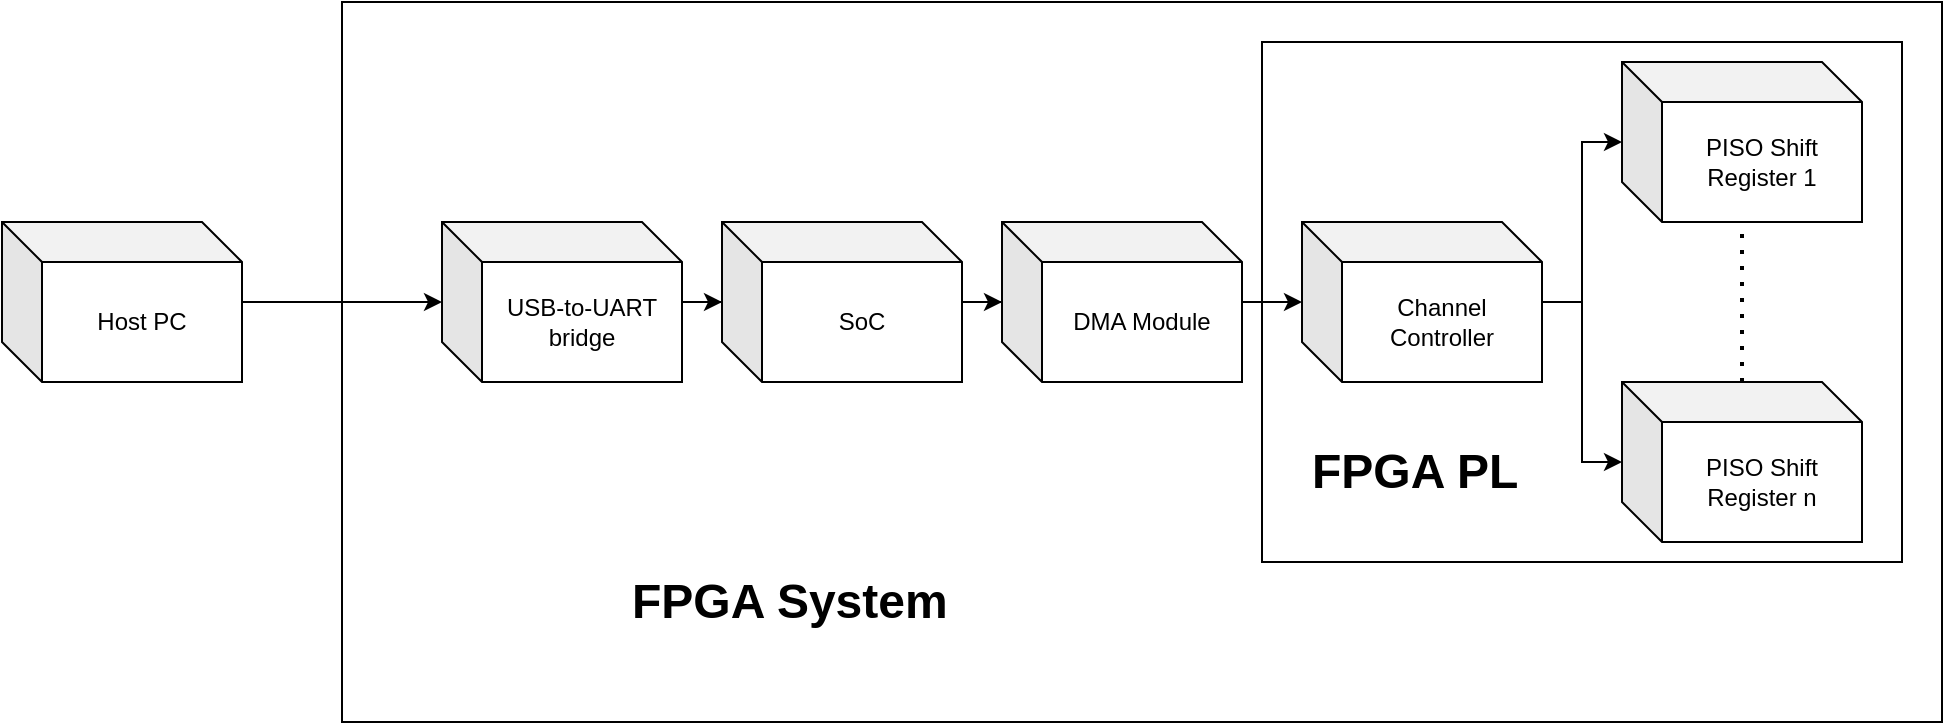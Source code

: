<mxfile version="20.8.20" type="github">
  <diagram name="Page-1" id="gKlPSkffg3R20uKBkTEJ">
    <mxGraphModel dx="2071" dy="694" grid="1" gridSize="10" guides="1" tooltips="1" connect="1" arrows="1" fold="1" page="1" pageScale="1" pageWidth="850" pageHeight="1100" math="0" shadow="0">
      <root>
        <mxCell id="0" />
        <mxCell id="1" parent="0" />
        <mxCell id="eCDFyifeUGnLUwcjGh3W-13" value="" style="rounded=0;whiteSpace=wrap;html=1;" vertex="1" parent="1">
          <mxGeometry x="40" y="160" width="800" height="360" as="geometry" />
        </mxCell>
        <mxCell id="eCDFyifeUGnLUwcjGh3W-18" value="" style="rounded=0;whiteSpace=wrap;html=1;" vertex="1" parent="1">
          <mxGeometry x="500" y="180" width="320" height="260" as="geometry" />
        </mxCell>
        <mxCell id="eCDFyifeUGnLUwcjGh3W-15" style="edgeStyle=orthogonalEdgeStyle;rounded=0;orthogonalLoop=1;jettySize=auto;html=1;" edge="1" parent="1" source="eCDFyifeUGnLUwcjGh3W-1" target="eCDFyifeUGnLUwcjGh3W-2">
          <mxGeometry relative="1" as="geometry" />
        </mxCell>
        <mxCell id="eCDFyifeUGnLUwcjGh3W-1" value="USB-to-UART bridge" style="shape=cube;whiteSpace=wrap;html=1;boundedLbl=1;backgroundOutline=1;darkOpacity=0.05;darkOpacity2=0.1;" vertex="1" parent="1">
          <mxGeometry x="90" y="270" width="120" height="80" as="geometry" />
        </mxCell>
        <mxCell id="eCDFyifeUGnLUwcjGh3W-16" style="edgeStyle=orthogonalEdgeStyle;rounded=0;orthogonalLoop=1;jettySize=auto;html=1;" edge="1" parent="1" source="eCDFyifeUGnLUwcjGh3W-2" target="eCDFyifeUGnLUwcjGh3W-3">
          <mxGeometry relative="1" as="geometry" />
        </mxCell>
        <mxCell id="eCDFyifeUGnLUwcjGh3W-2" value="SoC" style="shape=cube;whiteSpace=wrap;html=1;boundedLbl=1;backgroundOutline=1;darkOpacity=0.05;darkOpacity2=0.1;" vertex="1" parent="1">
          <mxGeometry x="230" y="270" width="120" height="80" as="geometry" />
        </mxCell>
        <mxCell id="eCDFyifeUGnLUwcjGh3W-17" style="edgeStyle=orthogonalEdgeStyle;rounded=0;orthogonalLoop=1;jettySize=auto;html=1;" edge="1" parent="1" source="eCDFyifeUGnLUwcjGh3W-3" target="eCDFyifeUGnLUwcjGh3W-4">
          <mxGeometry relative="1" as="geometry" />
        </mxCell>
        <mxCell id="eCDFyifeUGnLUwcjGh3W-3" value="DMA Module" style="shape=cube;whiteSpace=wrap;html=1;boundedLbl=1;backgroundOutline=1;darkOpacity=0.05;darkOpacity2=0.1;" vertex="1" parent="1">
          <mxGeometry x="370" y="270" width="120" height="80" as="geometry" />
        </mxCell>
        <mxCell id="eCDFyifeUGnLUwcjGh3W-11" style="edgeStyle=orthogonalEdgeStyle;rounded=0;orthogonalLoop=1;jettySize=auto;html=1;" edge="1" parent="1" source="eCDFyifeUGnLUwcjGh3W-4" target="eCDFyifeUGnLUwcjGh3W-6">
          <mxGeometry relative="1" as="geometry" />
        </mxCell>
        <mxCell id="eCDFyifeUGnLUwcjGh3W-12" style="edgeStyle=orthogonalEdgeStyle;rounded=0;orthogonalLoop=1;jettySize=auto;html=1;" edge="1" parent="1" source="eCDFyifeUGnLUwcjGh3W-4" target="eCDFyifeUGnLUwcjGh3W-5">
          <mxGeometry relative="1" as="geometry" />
        </mxCell>
        <mxCell id="eCDFyifeUGnLUwcjGh3W-4" value="Channel Controller" style="shape=cube;whiteSpace=wrap;html=1;boundedLbl=1;backgroundOutline=1;darkOpacity=0.05;darkOpacity2=0.1;" vertex="1" parent="1">
          <mxGeometry x="520" y="270" width="120" height="80" as="geometry" />
        </mxCell>
        <mxCell id="eCDFyifeUGnLUwcjGh3W-5" value="PISO Shift Register n" style="shape=cube;whiteSpace=wrap;html=1;boundedLbl=1;backgroundOutline=1;darkOpacity=0.05;darkOpacity2=0.1;" vertex="1" parent="1">
          <mxGeometry x="680" y="350" width="120" height="80" as="geometry" />
        </mxCell>
        <mxCell id="eCDFyifeUGnLUwcjGh3W-6" value="PISO Shift Register 1" style="shape=cube;whiteSpace=wrap;html=1;boundedLbl=1;backgroundOutline=1;darkOpacity=0.05;darkOpacity2=0.1;" vertex="1" parent="1">
          <mxGeometry x="680" y="190" width="120" height="80" as="geometry" />
        </mxCell>
        <mxCell id="eCDFyifeUGnLUwcjGh3W-7" value="" style="endArrow=none;dashed=1;html=1;dashPattern=1 3;strokeWidth=2;rounded=0;" edge="1" parent="1" source="eCDFyifeUGnLUwcjGh3W-5" target="eCDFyifeUGnLUwcjGh3W-6">
          <mxGeometry width="50" height="50" relative="1" as="geometry">
            <mxPoint x="400" y="360" as="sourcePoint" />
            <mxPoint x="730" y="300" as="targetPoint" />
          </mxGeometry>
        </mxCell>
        <mxCell id="eCDFyifeUGnLUwcjGh3W-23" value="&lt;h1&gt;FPGA PL&lt;/h1&gt;" style="text;html=1;strokeColor=none;fillColor=none;spacing=5;spacingTop=-20;whiteSpace=wrap;overflow=hidden;rounded=0;" vertex="1" parent="1">
          <mxGeometry x="520" y="375" width="120" height="30" as="geometry" />
        </mxCell>
        <mxCell id="eCDFyifeUGnLUwcjGh3W-24" value="&lt;h1&gt;FPGA System&lt;/h1&gt;" style="text;html=1;strokeColor=none;fillColor=none;spacing=5;spacingTop=-20;whiteSpace=wrap;overflow=hidden;rounded=0;" vertex="1" parent="1">
          <mxGeometry x="180" y="440" width="170" height="40" as="geometry" />
        </mxCell>
        <mxCell id="eCDFyifeUGnLUwcjGh3W-27" style="edgeStyle=orthogonalEdgeStyle;rounded=0;orthogonalLoop=1;jettySize=auto;html=1;" edge="1" parent="1" source="eCDFyifeUGnLUwcjGh3W-26" target="eCDFyifeUGnLUwcjGh3W-1">
          <mxGeometry relative="1" as="geometry" />
        </mxCell>
        <mxCell id="eCDFyifeUGnLUwcjGh3W-26" value="Host PC" style="shape=cube;whiteSpace=wrap;html=1;boundedLbl=1;backgroundOutline=1;darkOpacity=0.05;darkOpacity2=0.1;" vertex="1" parent="1">
          <mxGeometry x="-130" y="270" width="120" height="80" as="geometry" />
        </mxCell>
      </root>
    </mxGraphModel>
  </diagram>
</mxfile>
